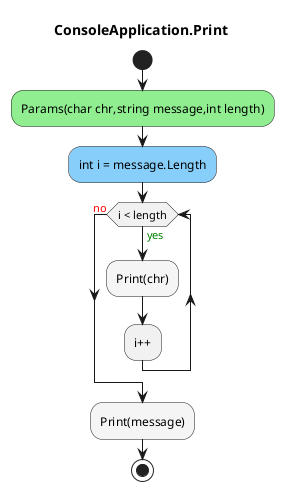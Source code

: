 @startuml ConsoleApplication.Print
title ConsoleApplication.Print
start
#LightGreen:Params(char chr,string message,int length);
#LightSkyBlue:int i = message.Length;
while (i < length) is (<color:green>yes)
        #WhiteSmoke:Print(chr);
:i++;
endwhile (<color:red>no)
#WhiteSmoke:Print(message);
stop
@enduml
